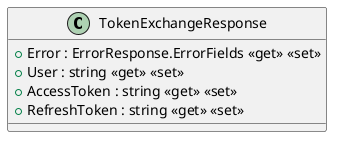@startuml
class TokenExchangeResponse {
    + Error : ErrorResponse.ErrorFields <<get>> <<set>>
    + User : string <<get>> <<set>>
    + AccessToken : string <<get>> <<set>>
    + RefreshToken : string <<get>> <<set>>
}
@enduml
